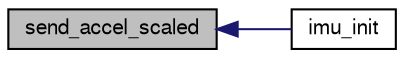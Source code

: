 digraph "send_accel_scaled"
{
  edge [fontname="FreeSans",fontsize="10",labelfontname="FreeSans",labelfontsize="10"];
  node [fontname="FreeSans",fontsize="10",shape=record];
  rankdir="LR";
  Node1 [label="send_accel_scaled",height=0.2,width=0.4,color="black", fillcolor="grey75", style="filled", fontcolor="black"];
  Node1 -> Node2 [dir="back",color="midnightblue",fontsize="10",style="solid",fontname="FreeSans"];
  Node2 [label="imu_init",height=0.2,width=0.4,color="black", fillcolor="white", style="filled",URL="$imu_8h.html#a86a06fe7a9831292bd92867da2d12f80"];
}
